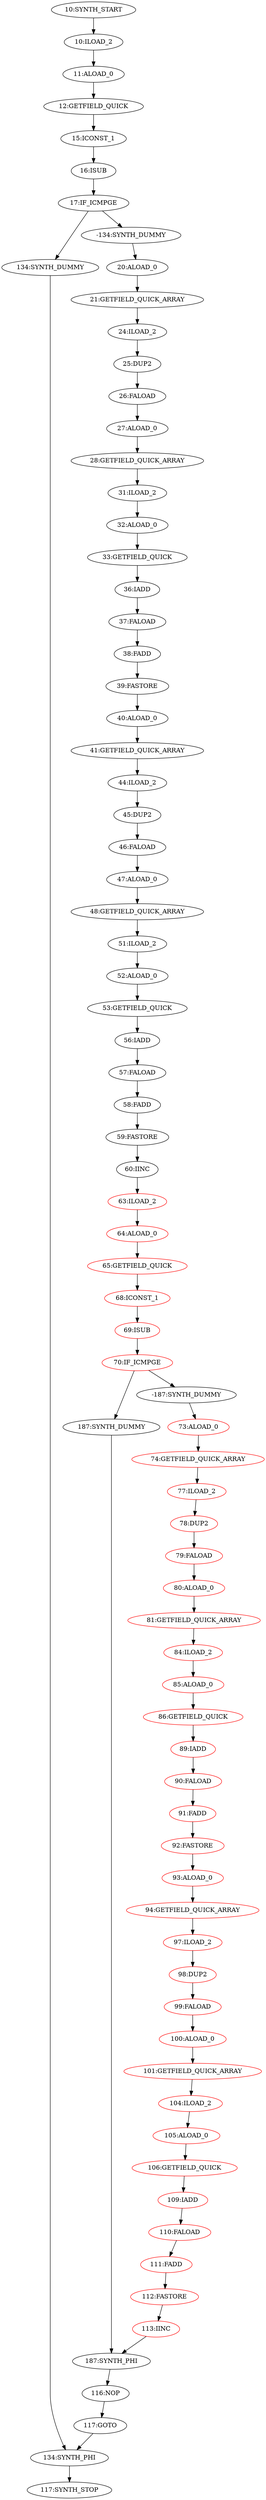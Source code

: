 digraph{
"10:SYNTH_START" -> "10:ILOAD_2";
"10:ILOAD_2" -> "11:ALOAD_0";
"11:ALOAD_0" -> "12:GETFIELD_QUICK";
"12:GETFIELD_QUICK" -> "15:ICONST_1";
"15:ICONST_1" -> "16:ISUB";
"16:ISUB" -> "17:IF_ICMPGE";
"17:IF_ICMPGE" -> "134:SYNTH_DUMMY";
"17:IF_ICMPGE" -> "-134:SYNTH_DUMMY";
"134:SYNTH_DUMMY" -> "134:SYNTH_PHI";
"-134:SYNTH_DUMMY" -> "20:ALOAD_0";
"20:ALOAD_0" -> "21:GETFIELD_QUICK_ARRAY";
"21:GETFIELD_QUICK_ARRAY" -> "24:ILOAD_2";
"24:ILOAD_2" -> "25:DUP2";
"25:DUP2" -> "26:FALOAD";
"26:FALOAD" -> "27:ALOAD_0";
"27:ALOAD_0" -> "28:GETFIELD_QUICK_ARRAY";
"28:GETFIELD_QUICK_ARRAY" -> "31:ILOAD_2";
"31:ILOAD_2" -> "32:ALOAD_0";
"32:ALOAD_0" -> "33:GETFIELD_QUICK";
"33:GETFIELD_QUICK" -> "36:IADD";
"36:IADD" -> "37:FALOAD";
"37:FALOAD" -> "38:FADD";
"38:FADD" -> "39:FASTORE";
"39:FASTORE" -> "40:ALOAD_0";
"40:ALOAD_0" -> "41:GETFIELD_QUICK_ARRAY";
"41:GETFIELD_QUICK_ARRAY" -> "44:ILOAD_2";
"44:ILOAD_2" -> "45:DUP2";
"45:DUP2" -> "46:FALOAD";
"46:FALOAD" -> "47:ALOAD_0";
"47:ALOAD_0" -> "48:GETFIELD_QUICK_ARRAY";
"48:GETFIELD_QUICK_ARRAY" -> "51:ILOAD_2";
"51:ILOAD_2" -> "52:ALOAD_0";
"52:ALOAD_0" -> "53:GETFIELD_QUICK";
"53:GETFIELD_QUICK" -> "56:IADD";
"56:IADD" -> "57:FALOAD";
"57:FALOAD" -> "58:FADD";
"58:FADD" -> "59:FASTORE";
"59:FASTORE" -> "60:IINC";
"60:IINC" -> "63:ILOAD_2";
"63:ILOAD_2" [color = red];
"63:ILOAD_2" -> "64:ALOAD_0";
"64:ALOAD_0" [color = red];
"64:ALOAD_0" -> "65:GETFIELD_QUICK";
"65:GETFIELD_QUICK" [color = red];
"65:GETFIELD_QUICK" -> "68:ICONST_1";
"68:ICONST_1" [color = red];
"68:ICONST_1" -> "69:ISUB";
"69:ISUB" [color = red];
"69:ISUB" -> "70:IF_ICMPGE";
"70:IF_ICMPGE" [color = red];
"70:IF_ICMPGE" -> "187:SYNTH_DUMMY";
"70:IF_ICMPGE" -> "-187:SYNTH_DUMMY";
"187:SYNTH_DUMMY" -> "187:SYNTH_PHI";
"-187:SYNTH_DUMMY" -> "73:ALOAD_0";
"73:ALOAD_0" [color = red];
"73:ALOAD_0" -> "74:GETFIELD_QUICK_ARRAY";
"116:NOP" -> "117:GOTO";
"117:GOTO" -> "134:SYNTH_PHI";
"74:GETFIELD_QUICK_ARRAY" [color = red];
"74:GETFIELD_QUICK_ARRAY" -> "77:ILOAD_2";
"77:ILOAD_2" [color = red];
"77:ILOAD_2" -> "78:DUP2";
"78:DUP2" [color = red];
"78:DUP2" -> "79:FALOAD";
"79:FALOAD" [color = red];
"79:FALOAD" -> "80:ALOAD_0";
"80:ALOAD_0" [color = red];
"80:ALOAD_0" -> "81:GETFIELD_QUICK_ARRAY";
"81:GETFIELD_QUICK_ARRAY" [color = red];
"81:GETFIELD_QUICK_ARRAY" -> "84:ILOAD_2";
"84:ILOAD_2" [color = red];
"84:ILOAD_2" -> "85:ALOAD_0";
"85:ALOAD_0" [color = red];
"85:ALOAD_0" -> "86:GETFIELD_QUICK";
"86:GETFIELD_QUICK" [color = red];
"86:GETFIELD_QUICK" -> "89:IADD";
"89:IADD" [color = red];
"89:IADD" -> "90:FALOAD";
"90:FALOAD" [color = red];
"90:FALOAD" -> "91:FADD";
"91:FADD" [color = red];
"91:FADD" -> "92:FASTORE";
"92:FASTORE" [color = red];
"92:FASTORE" -> "93:ALOAD_0";
"93:ALOAD_0" [color = red];
"93:ALOAD_0" -> "94:GETFIELD_QUICK_ARRAY";
"94:GETFIELD_QUICK_ARRAY" [color = red];
"94:GETFIELD_QUICK_ARRAY" -> "97:ILOAD_2";
"97:ILOAD_2" [color = red];
"97:ILOAD_2" -> "98:DUP2";
"98:DUP2" [color = red];
"98:DUP2" -> "99:FALOAD";
"99:FALOAD" [color = red];
"99:FALOAD" -> "100:ALOAD_0";
"100:ALOAD_0" [color = red];
"100:ALOAD_0" -> "101:GETFIELD_QUICK_ARRAY";
"101:GETFIELD_QUICK_ARRAY" [color = red];
"101:GETFIELD_QUICK_ARRAY" -> "104:ILOAD_2";
"104:ILOAD_2" [color = red];
"104:ILOAD_2" -> "105:ALOAD_0";
"105:ALOAD_0" [color = red];
"105:ALOAD_0" -> "106:GETFIELD_QUICK";
"106:GETFIELD_QUICK" [color = red];
"106:GETFIELD_QUICK" -> "109:IADD";
"109:IADD" [color = red];
"109:IADD" -> "110:FALOAD";
"110:FALOAD" [color = red];
"110:FALOAD" -> "111:FADD";
"111:FADD" [color = red];
"111:FADD" -> "112:FASTORE";
"112:FASTORE" [color = red];
"112:FASTORE" -> "113:IINC";
"113:IINC" [color = red];
"113:IINC" -> "187:SYNTH_PHI";
"187:SYNTH_PHI" -> "116:NOP";
"134:SYNTH_PHI" -> "117:SYNTH_STOP";
}